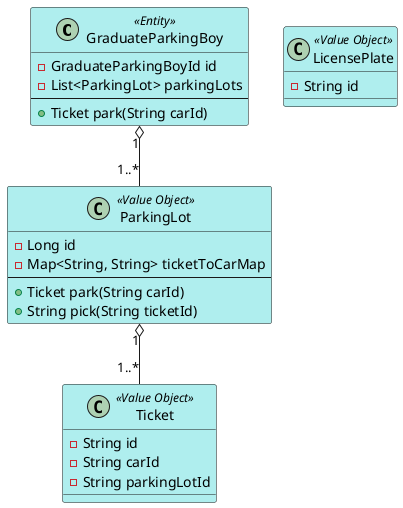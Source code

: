 @startuml parkinglot
skinparam Shadowing false
skinparam class {
    BackgroundColor PaleTurquoise 
    ArrowCollor SeaGreen
}

class GraduateParkingBoy <<Entity>> {
    -GraduateParkingBoyId id
    -List<ParkingLot> parkingLots
    --
    +Ticket park(String carId)
}

class ParkingLot <<Value Object>> {
    -Long id
    -Map<String, String> ticketToCarMap
    --
    +Ticket park(String carId)
    +String pick(String ticketId)
}

class Ticket <<Value Object>> {
    -String id
    -String carId
    -String parkingLotId
}

class LicensePlate <<Value Object>> {
    -String id
}

ParkingLot "1" o-- "1..*" Ticket
GraduateParkingBoy "1" o-- "1..*" ParkingLot


@enduml